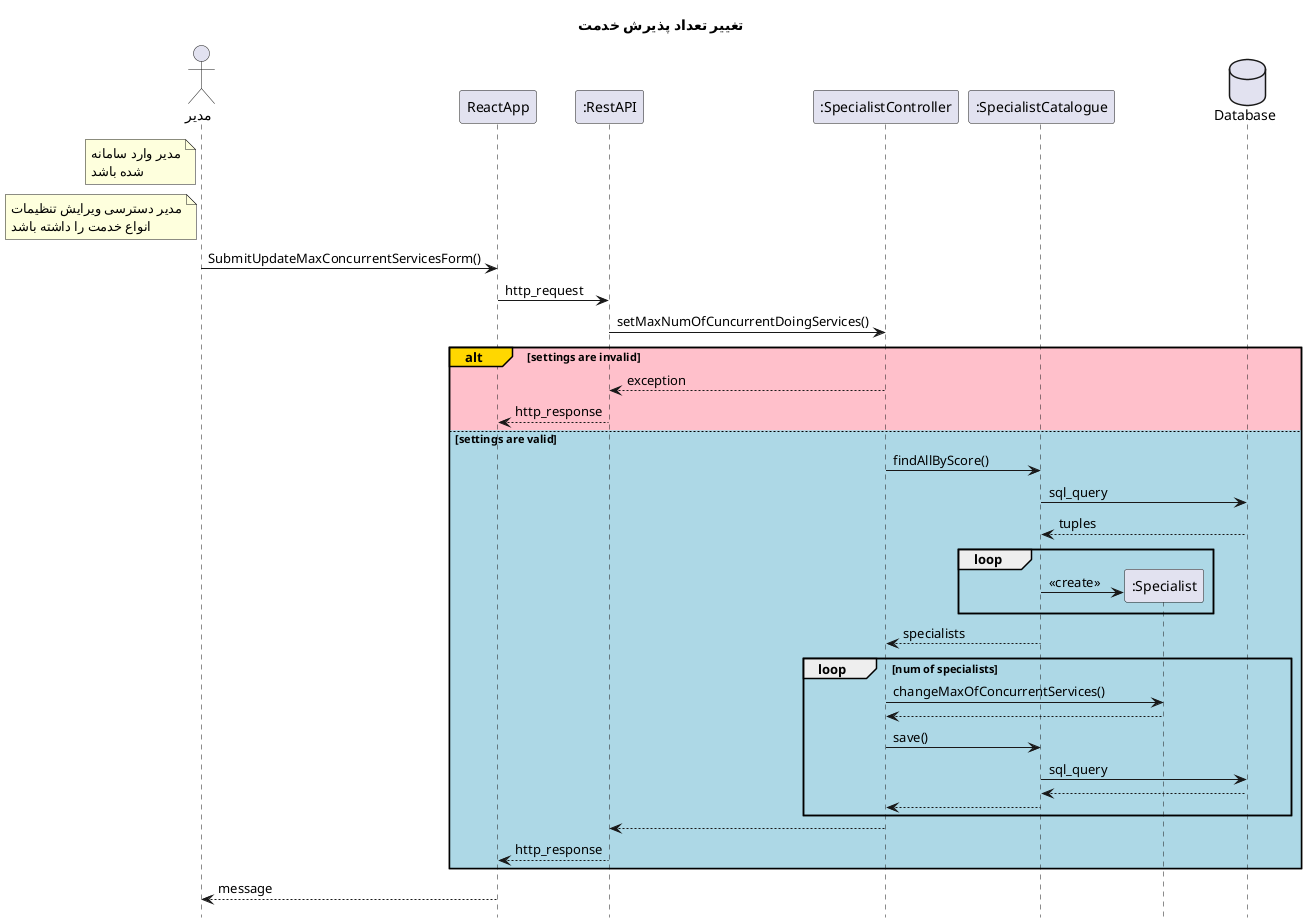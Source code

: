 @startuml logout

hide footbox
title "تغییر تعداد پذیرش خدمت   "
actor       "مدیر" as admin
participant ReactApp
participant ":RestAPI" as RestAPI
participant ":SpecialistController" as SpecialistController
participant ":SpecialistCatalogue" as SpecialistCatalogue
participant ":Specialist" as Specialist
database Database
note left of admin
    مدیر وارد سامانه
     شده باشد
end note
note left of admin
    مدیر دسترسی ویرایش تنظیمات
    انواع خدمت را داشته باشد
end note

admin -> ReactApp: SubmitUpdateMaxConcurrentServicesForm()
ReactApp -> RestAPI : http_request
RestAPI -> SpecialistController : setMaxNumOfCuncurrentDoingServices()
alt#Gold #Pink settings are invalid

    SpecialistController --> RestAPI: exception
    RestAPI --> ReactApp : http_response

else #LightBlue settings are valid

    SpecialistController -> SpecialistCatalogue : findAllByScore()
    SpecialistCatalogue -> Database: sql_query
    return tuples
    loop
        SpecialistCatalogue -> Specialist **: <<create>>
    END
    SpecialistCatalogue --> SpecialistController: specialists

    loop num of specialists
        SpecialistController -> Specialist : changeMaxOfConcurrentServices()
        Specialist --> SpecialistController
        SpecialistController -> SpecialistCatalogue : save()
        SpecialistCatalogue -> Database: sql_query
        return
        SpecialistCatalogue --> SpecialistController
    end

    SpecialistController --> RestAPI
    RestAPI --> ReactApp : http_response

end

ReactApp --> admin: message
@enduml